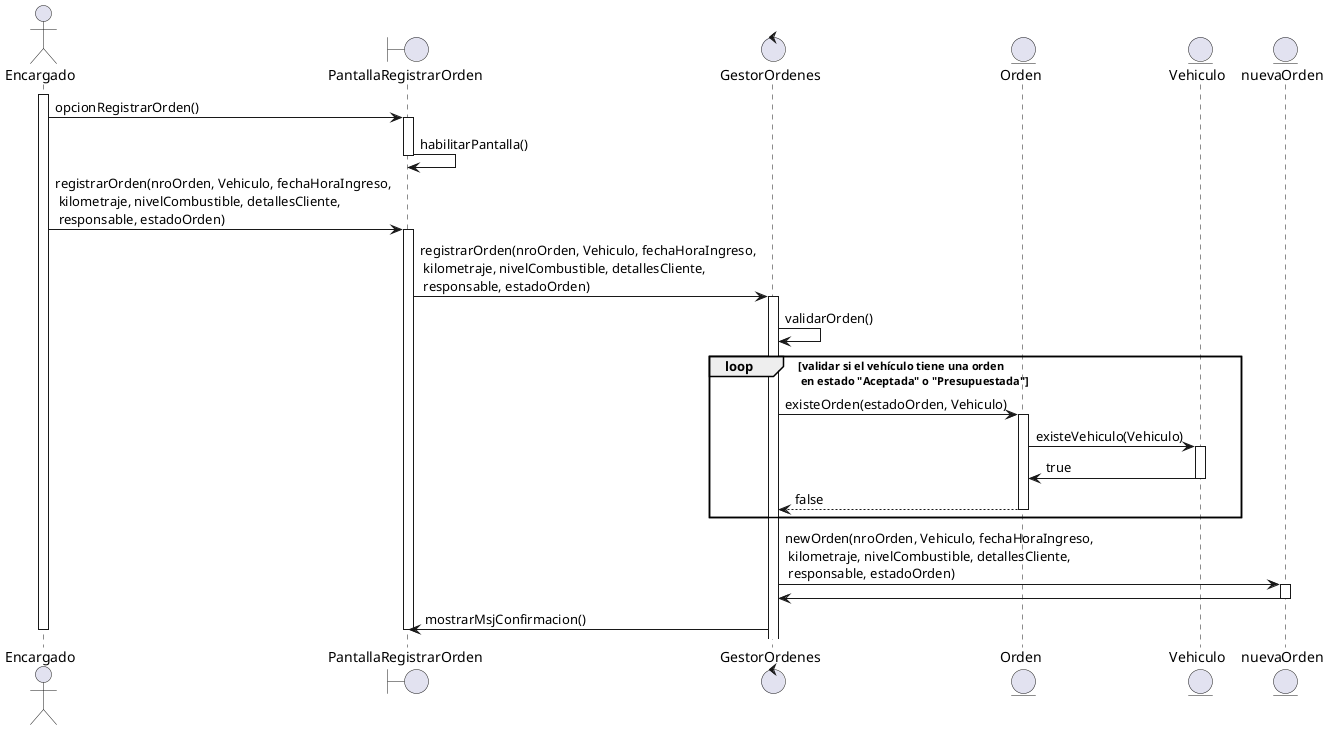 @startuml 

actor Encargado
boundary PantallaRegistrarOrden
control GestorOrdenes
entity Orden
entity Vehiculo
entity nuevaOrden

activate Encargado
Encargado -> PantallaRegistrarOrden: opcionRegistrarOrden()
activate PantallaRegistrarOrden
PantallaRegistrarOrden -> PantallaRegistrarOrden: habilitarPantalla()
deactivate PantallaRegistrarOrden

Encargado -> PantallaRegistrarOrden: registrarOrden(nroOrden, Vehiculo, fechaHoraIngreso,\n kilometraje, nivelCombustible, detallesCliente,\n responsable, estadoOrden)
activate PantallaRegistrarOrden
PantallaRegistrarOrden -> GestorOrdenes: registrarOrden(nroOrden, Vehiculo, fechaHoraIngreso,\n kilometraje, nivelCombustible, detallesCliente,\n responsable, estadoOrden)
activate GestorOrdenes
GestorOrdenes -> GestorOrdenes: validarOrden()
loop validar si el vehículo tiene una orden\n en estado "Aceptada" o "Presupuestada"
    GestorOrdenes -> Orden: existeOrden(estadoOrden, Vehiculo)
    activate Orden
    Orden -> Vehiculo : existeVehiculo(Vehiculo)
    activate Vehiculo
    Vehiculo -> Orden : true
    deactivate Vehiculo
    Orden --> GestorOrdenes: false
    deactivate Orden
end

GestorOrdenes -> nuevaOrden: newOrden(nroOrden, Vehiculo, fechaHoraIngreso,\n kilometraje, nivelCombustible, detallesCliente,\n responsable, estadoOrden)
activate nuevaOrden
nuevaOrden -> GestorOrdenes
deactivate nuevaOrden

GestorOrdenes -> PantallaRegistrarOrden: mostrarMsjConfirmacion()
deactivate PantallaRegistrarOrden
deactivate Encargado

@enduml